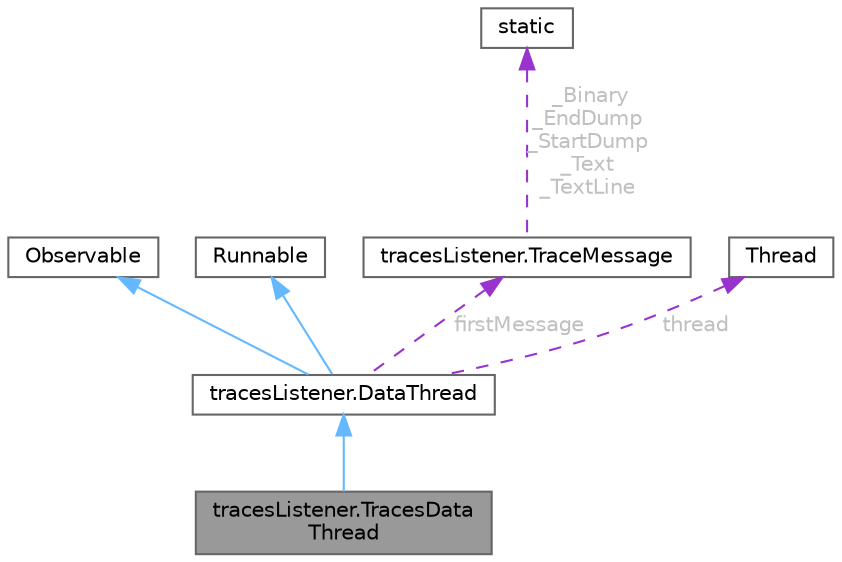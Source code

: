 digraph "tracesListener.TracesDataThread"
{
 // LATEX_PDF_SIZE
  bgcolor="transparent";
  edge [fontname=Helvetica,fontsize=10,labelfontname=Helvetica,labelfontsize=10];
  node [fontname=Helvetica,fontsize=10,shape=box,height=0.2,width=0.4];
  Node1 [id="Node000001",label="tracesListener.TracesData\lThread",height=0.2,width=0.4,color="gray40", fillcolor="grey60", style="filled", fontcolor="black",tooltip=" "];
  Node2 -> Node1 [id="edge1_Node000001_Node000002",dir="back",color="steelblue1",style="solid",tooltip=" "];
  Node2 [id="Node000002",label="tracesListener.DataThread",height=0.2,width=0.4,color="gray40", fillcolor="white", style="filled",URL="$classtraces_listener_1_1_data_thread.html",tooltip=" "];
  Node3 -> Node2 [id="edge2_Node000002_Node000003",dir="back",color="steelblue1",style="solid",tooltip=" "];
  Node3 [id="Node000003",label="Observable",height=0.2,width=0.4,color="gray40", fillcolor="white", style="filled",tooltip=" "];
  Node4 -> Node2 [id="edge3_Node000002_Node000004",dir="back",color="steelblue1",style="solid",tooltip=" "];
  Node4 [id="Node000004",label="Runnable",height=0.2,width=0.4,color="gray40", fillcolor="white", style="filled",tooltip=" "];
  Node5 -> Node2 [id="edge4_Node000002_Node000005",dir="back",color="darkorchid3",style="dashed",tooltip=" ",label=" firstMessage",fontcolor="grey" ];
  Node5 [id="Node000005",label="tracesListener.TraceMessage",height=0.2,width=0.4,color="gray40", fillcolor="white", style="filled",URL="$classtraces_listener_1_1_trace_message.html",tooltip=" "];
  Node6 -> Node5 [id="edge5_Node000005_Node000006",dir="back",color="darkorchid3",style="dashed",tooltip=" ",label=" _Binary\n_EndDump\n_StartDump\n_Text\n_TextLine",fontcolor="grey" ];
  Node6 [id="Node000006",label="static",height=0.2,width=0.4,color="gray40", fillcolor="white", style="filled",tooltip=" "];
  Node7 -> Node2 [id="edge6_Node000002_Node000007",dir="back",color="darkorchid3",style="dashed",tooltip=" ",label=" thread",fontcolor="grey" ];
  Node7 [id="Node000007",label="Thread",height=0.2,width=0.4,color="gray40", fillcolor="white", style="filled",URL="$class_thread.html",tooltip=" "];
}
